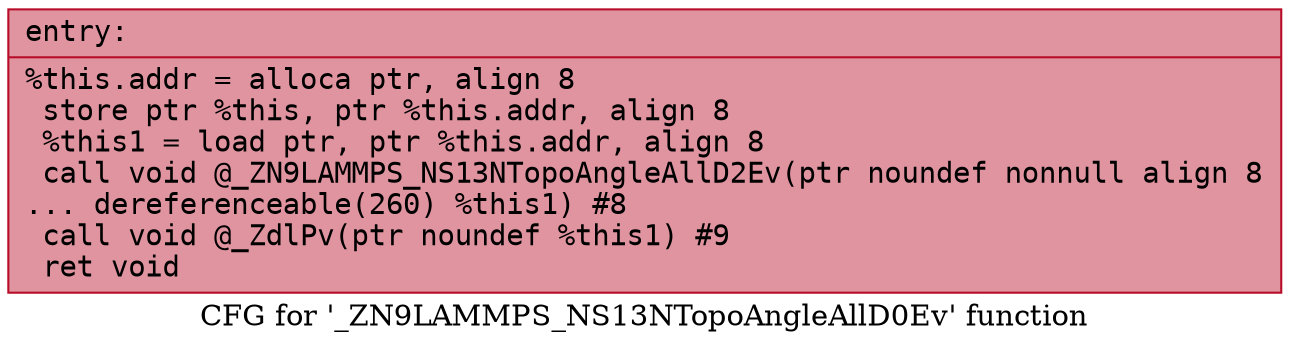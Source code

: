 digraph "CFG for '_ZN9LAMMPS_NS13NTopoAngleAllD0Ev' function" {
	label="CFG for '_ZN9LAMMPS_NS13NTopoAngleAllD0Ev' function";

	Node0x556b387d42e0 [shape=record,color="#b70d28ff", style=filled, fillcolor="#b70d2870" fontname="Courier",label="{entry:\l|  %this.addr = alloca ptr, align 8\l  store ptr %this, ptr %this.addr, align 8\l  %this1 = load ptr, ptr %this.addr, align 8\l  call void @_ZN9LAMMPS_NS13NTopoAngleAllD2Ev(ptr noundef nonnull align 8\l... dereferenceable(260) %this1) #8\l  call void @_ZdlPv(ptr noundef %this1) #9\l  ret void\l}"];
}

